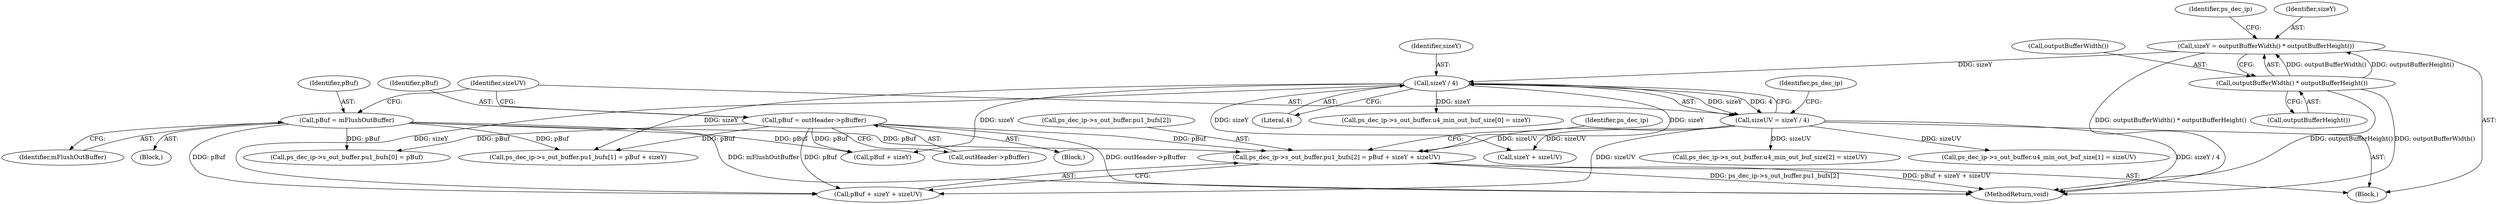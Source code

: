 digraph "0_Android_918eeaa29d99d257282fafec931b4bda0e3bae12_4@array" {
"1000241" [label="(Call,ps_dec_ip->s_out_buffer.pu1_bufs[2] = pBuf + sizeY + sizeUV)"];
"1000186" [label="(Call,pBuf = mFlushOutBuffer)"];
"1000179" [label="(Call,pBuf = outHeader->pBuffer)"];
"1000191" [label="(Call,sizeY / 4)"];
"1000109" [label="(Call,sizeY = outputBufferWidth() * outputBufferHeight())"];
"1000111" [label="(Call,outputBufferWidth() * outputBufferHeight())"];
"1000189" [label="(Call,sizeUV = sizeY / 4)"];
"1000118" [label="(Identifier,ps_dec_ip)"];
"1000212" [label="(Call,ps_dec_ip->s_out_buffer.u4_min_out_buf_size[2] = sizeUV)"];
"1000230" [label="(Call,ps_dec_ip->s_out_buffer.pu1_bufs[1] = pBuf + sizeY)"];
"1000178" [label="(Block,)"];
"1000221" [label="(Call,ps_dec_ip->s_out_buffer.pu1_bufs[0] = pBuf)"];
"1000262" [label="(MethodReturn,void)"];
"1000249" [label="(Call,pBuf + sizeY + sizeUV)"];
"1000186" [label="(Call,pBuf = mFlushOutBuffer)"];
"1000188" [label="(Identifier,mFlushOutBuffer)"];
"1000193" [label="(Literal,4)"];
"1000189" [label="(Call,sizeUV = sizeY / 4)"];
"1000187" [label="(Identifier,pBuf)"];
"1000185" [label="(Block,)"];
"1000113" [label="(Call,outputBufferHeight())"];
"1000191" [label="(Call,sizeY / 4)"];
"1000110" [label="(Identifier,sizeY)"];
"1000203" [label="(Call,ps_dec_ip->s_out_buffer.u4_min_out_buf_size[1] = sizeUV)"];
"1000238" [label="(Call,pBuf + sizeY)"];
"1000192" [label="(Identifier,sizeY)"];
"1000179" [label="(Call,pBuf = outHeader->pBuffer)"];
"1000181" [label="(Call,outHeader->pBuffer)"];
"1000242" [label="(Call,ps_dec_ip->s_out_buffer.pu1_bufs[2])"];
"1000107" [label="(Block,)"];
"1000190" [label="(Identifier,sizeUV)"];
"1000180" [label="(Identifier,pBuf)"];
"1000241" [label="(Call,ps_dec_ip->s_out_buffer.pu1_bufs[2] = pBuf + sizeY + sizeUV)"];
"1000257" [label="(Identifier,ps_dec_ip)"];
"1000111" [label="(Call,outputBufferWidth() * outputBufferHeight())"];
"1000198" [label="(Identifier,ps_dec_ip)"];
"1000109" [label="(Call,sizeY = outputBufferWidth() * outputBufferHeight())"];
"1000194" [label="(Call,ps_dec_ip->s_out_buffer.u4_min_out_buf_size[0] = sizeY)"];
"1000112" [label="(Call,outputBufferWidth())"];
"1000251" [label="(Call,sizeY + sizeUV)"];
"1000241" -> "1000107"  [label="AST: "];
"1000241" -> "1000249"  [label="CFG: "];
"1000242" -> "1000241"  [label="AST: "];
"1000249" -> "1000241"  [label="AST: "];
"1000257" -> "1000241"  [label="CFG: "];
"1000241" -> "1000262"  [label="DDG: ps_dec_ip->s_out_buffer.pu1_bufs[2]"];
"1000241" -> "1000262"  [label="DDG: pBuf + sizeY + sizeUV"];
"1000186" -> "1000241"  [label="DDG: pBuf"];
"1000179" -> "1000241"  [label="DDG: pBuf"];
"1000191" -> "1000241"  [label="DDG: sizeY"];
"1000189" -> "1000241"  [label="DDG: sizeUV"];
"1000186" -> "1000185"  [label="AST: "];
"1000186" -> "1000188"  [label="CFG: "];
"1000187" -> "1000186"  [label="AST: "];
"1000188" -> "1000186"  [label="AST: "];
"1000190" -> "1000186"  [label="CFG: "];
"1000186" -> "1000262"  [label="DDG: mFlushOutBuffer"];
"1000186" -> "1000221"  [label="DDG: pBuf"];
"1000186" -> "1000230"  [label="DDG: pBuf"];
"1000186" -> "1000238"  [label="DDG: pBuf"];
"1000186" -> "1000249"  [label="DDG: pBuf"];
"1000179" -> "1000178"  [label="AST: "];
"1000179" -> "1000181"  [label="CFG: "];
"1000180" -> "1000179"  [label="AST: "];
"1000181" -> "1000179"  [label="AST: "];
"1000190" -> "1000179"  [label="CFG: "];
"1000179" -> "1000262"  [label="DDG: outHeader->pBuffer"];
"1000179" -> "1000221"  [label="DDG: pBuf"];
"1000179" -> "1000230"  [label="DDG: pBuf"];
"1000179" -> "1000238"  [label="DDG: pBuf"];
"1000179" -> "1000249"  [label="DDG: pBuf"];
"1000191" -> "1000189"  [label="AST: "];
"1000191" -> "1000193"  [label="CFG: "];
"1000192" -> "1000191"  [label="AST: "];
"1000193" -> "1000191"  [label="AST: "];
"1000189" -> "1000191"  [label="CFG: "];
"1000191" -> "1000189"  [label="DDG: sizeY"];
"1000191" -> "1000189"  [label="DDG: 4"];
"1000109" -> "1000191"  [label="DDG: sizeY"];
"1000191" -> "1000194"  [label="DDG: sizeY"];
"1000191" -> "1000230"  [label="DDG: sizeY"];
"1000191" -> "1000238"  [label="DDG: sizeY"];
"1000191" -> "1000249"  [label="DDG: sizeY"];
"1000191" -> "1000251"  [label="DDG: sizeY"];
"1000109" -> "1000107"  [label="AST: "];
"1000109" -> "1000111"  [label="CFG: "];
"1000110" -> "1000109"  [label="AST: "];
"1000111" -> "1000109"  [label="AST: "];
"1000118" -> "1000109"  [label="CFG: "];
"1000109" -> "1000262"  [label="DDG: outputBufferWidth() * outputBufferHeight()"];
"1000111" -> "1000109"  [label="DDG: outputBufferWidth()"];
"1000111" -> "1000109"  [label="DDG: outputBufferHeight()"];
"1000111" -> "1000113"  [label="CFG: "];
"1000112" -> "1000111"  [label="AST: "];
"1000113" -> "1000111"  [label="AST: "];
"1000111" -> "1000262"  [label="DDG: outputBufferWidth()"];
"1000111" -> "1000262"  [label="DDG: outputBufferHeight()"];
"1000189" -> "1000107"  [label="AST: "];
"1000190" -> "1000189"  [label="AST: "];
"1000198" -> "1000189"  [label="CFG: "];
"1000189" -> "1000262"  [label="DDG: sizeY / 4"];
"1000189" -> "1000203"  [label="DDG: sizeUV"];
"1000189" -> "1000212"  [label="DDG: sizeUV"];
"1000189" -> "1000249"  [label="DDG: sizeUV"];
"1000189" -> "1000251"  [label="DDG: sizeUV"];
}
